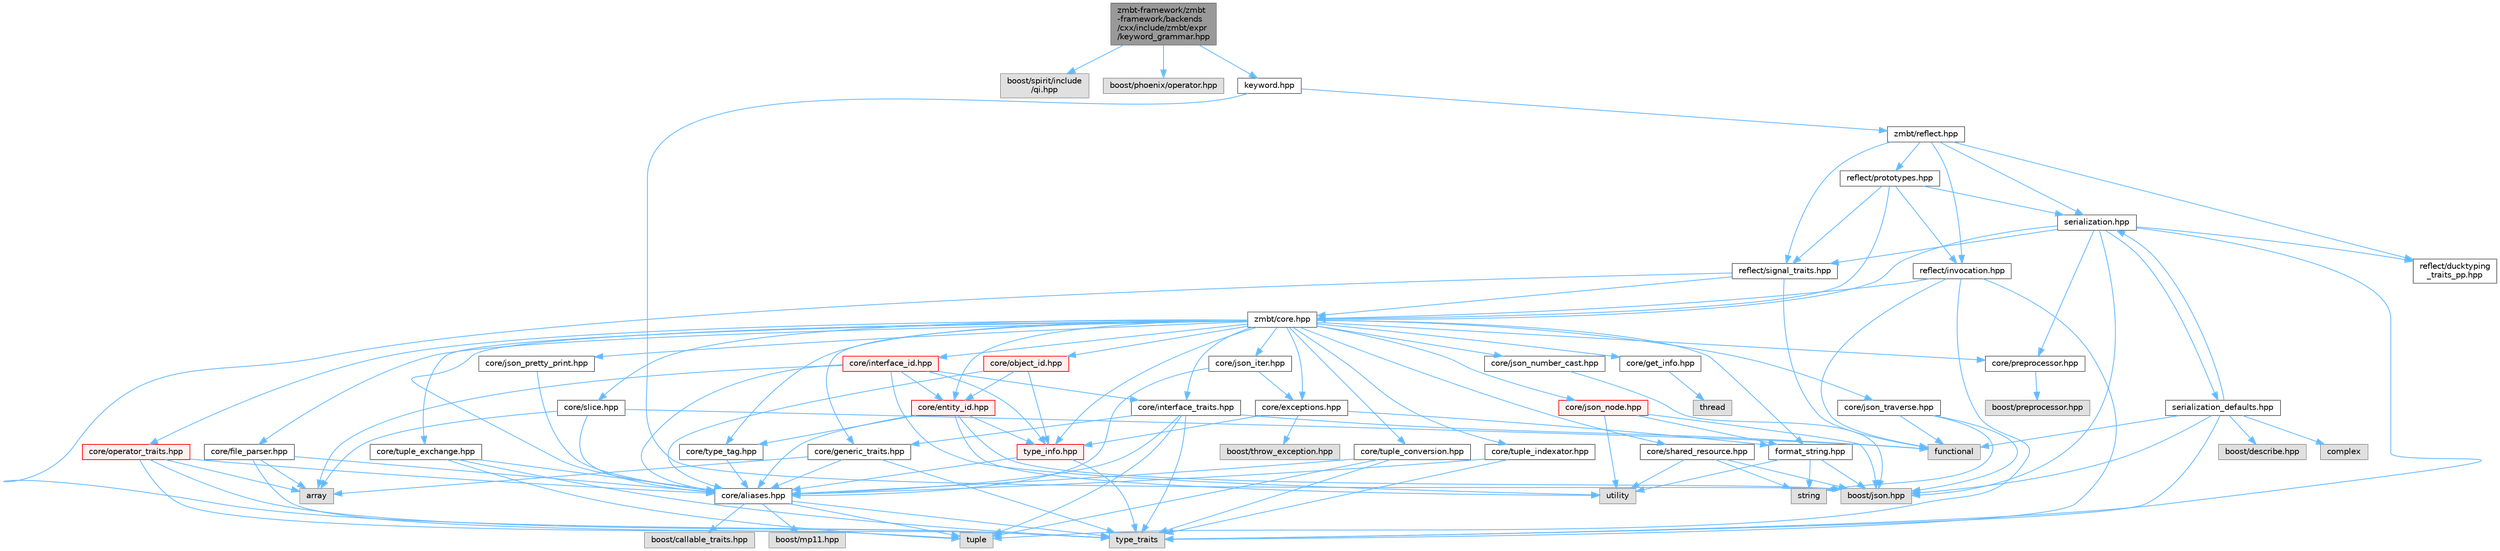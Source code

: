 digraph "zmbt-framework/zmbt-framework/backends/cxx/include/zmbt/expr/keyword_grammar.hpp"
{
 // LATEX_PDF_SIZE
  bgcolor="transparent";
  edge [fontname=Helvetica,fontsize=10,labelfontname=Helvetica,labelfontsize=10];
  node [fontname=Helvetica,fontsize=10,shape=box,height=0.2,width=0.4];
  Node1 [id="Node000001",label="zmbt-framework/zmbt\l-framework/backends\l/cxx/include/zmbt/expr\l/keyword_grammar.hpp",height=0.2,width=0.4,color="gray40", fillcolor="grey60", style="filled", fontcolor="black",tooltip=" "];
  Node1 -> Node2 [id="edge1_Node000001_Node000002",color="steelblue1",style="solid",tooltip=" "];
  Node2 [id="Node000002",label="boost/spirit/include\l/qi.hpp",height=0.2,width=0.4,color="grey60", fillcolor="#E0E0E0", style="filled",tooltip=" "];
  Node1 -> Node3 [id="edge2_Node000001_Node000003",color="steelblue1",style="solid",tooltip=" "];
  Node3 [id="Node000003",label="boost/phoenix/operator.hpp",height=0.2,width=0.4,color="grey60", fillcolor="#E0E0E0", style="filled",tooltip=" "];
  Node1 -> Node4 [id="edge3_Node000001_Node000004",color="steelblue1",style="solid",tooltip=" "];
  Node4 [id="Node000004",label="keyword.hpp",height=0.2,width=0.4,color="grey40", fillcolor="white", style="filled",URL="$keyword_8hpp.html",tooltip=" "];
  Node4 -> Node5 [id="edge4_Node000004_Node000005",color="steelblue1",style="solid",tooltip=" "];
  Node5 [id="Node000005",label="boost/json.hpp",height=0.2,width=0.4,color="grey60", fillcolor="#E0E0E0", style="filled",tooltip=" "];
  Node4 -> Node6 [id="edge5_Node000004_Node000006",color="steelblue1",style="solid",tooltip=" "];
  Node6 [id="Node000006",label="zmbt/reflect.hpp",height=0.2,width=0.4,color="grey40", fillcolor="white", style="filled",URL="$reflect_8hpp.html",tooltip=" "];
  Node6 -> Node7 [id="edge6_Node000006_Node000007",color="steelblue1",style="solid",tooltip=" "];
  Node7 [id="Node000007",label="reflect/ducktyping\l_traits_pp.hpp",height=0.2,width=0.4,color="grey40", fillcolor="white", style="filled",URL="$ducktyping__traits__pp_8hpp.html",tooltip=" "];
  Node6 -> Node8 [id="edge7_Node000006_Node000008",color="steelblue1",style="solid",tooltip=" "];
  Node8 [id="Node000008",label="reflect/signal_traits.hpp",height=0.2,width=0.4,color="grey40", fillcolor="white", style="filled",URL="$signal__traits_8hpp.html",tooltip=" "];
  Node8 -> Node9 [id="edge8_Node000008_Node000009",color="steelblue1",style="solid",tooltip=" "];
  Node9 [id="Node000009",label="functional",height=0.2,width=0.4,color="grey60", fillcolor="#E0E0E0", style="filled",tooltip=" "];
  Node8 -> Node10 [id="edge9_Node000008_Node000010",color="steelblue1",style="solid",tooltip=" "];
  Node10 [id="Node000010",label="type_traits",height=0.2,width=0.4,color="grey60", fillcolor="#E0E0E0", style="filled",tooltip=" "];
  Node8 -> Node11 [id="edge10_Node000008_Node000011",color="steelblue1",style="solid",tooltip=" "];
  Node11 [id="Node000011",label="zmbt/core.hpp",height=0.2,width=0.4,color="grey40", fillcolor="white", style="filled",URL="$core_8hpp.html",tooltip=" "];
  Node11 -> Node12 [id="edge11_Node000011_Node000012",color="steelblue1",style="solid",tooltip=" "];
  Node12 [id="Node000012",label="core/aliases.hpp",height=0.2,width=0.4,color="grey40", fillcolor="white", style="filled",URL="$aliases_8hpp.html",tooltip=" "];
  Node12 -> Node10 [id="edge12_Node000012_Node000010",color="steelblue1",style="solid",tooltip=" "];
  Node12 -> Node13 [id="edge13_Node000012_Node000013",color="steelblue1",style="solid",tooltip=" "];
  Node13 [id="Node000013",label="tuple",height=0.2,width=0.4,color="grey60", fillcolor="#E0E0E0", style="filled",tooltip=" "];
  Node12 -> Node14 [id="edge14_Node000012_Node000014",color="steelblue1",style="solid",tooltip=" "];
  Node14 [id="Node000014",label="boost/callable_traits.hpp",height=0.2,width=0.4,color="grey60", fillcolor="#E0E0E0", style="filled",tooltip=" "];
  Node12 -> Node15 [id="edge15_Node000012_Node000015",color="steelblue1",style="solid",tooltip=" "];
  Node15 [id="Node000015",label="boost/mp11.hpp",height=0.2,width=0.4,color="grey60", fillcolor="#E0E0E0", style="filled",tooltip=" "];
  Node11 -> Node16 [id="edge16_Node000011_Node000016",color="steelblue1",style="solid",tooltip=" "];
  Node16 [id="Node000016",label="core/exceptions.hpp",height=0.2,width=0.4,color="grey40", fillcolor="white", style="filled",URL="$core_2exceptions_8hpp.html",tooltip=" "];
  Node16 -> Node17 [id="edge17_Node000016_Node000017",color="steelblue1",style="solid",tooltip=" "];
  Node17 [id="Node000017",label="boost/throw_exception.hpp",height=0.2,width=0.4,color="grey60", fillcolor="#E0E0E0", style="filled",tooltip=" "];
  Node16 -> Node18 [id="edge18_Node000016_Node000018",color="steelblue1",style="solid",tooltip=" "];
  Node18 [id="Node000018",label="format_string.hpp",height=0.2,width=0.4,color="grey40", fillcolor="white", style="filled",URL="$format__string_8hpp.html",tooltip=" "];
  Node18 -> Node5 [id="edge19_Node000018_Node000005",color="steelblue1",style="solid",tooltip=" "];
  Node18 -> Node19 [id="edge20_Node000018_Node000019",color="steelblue1",style="solid",tooltip=" "];
  Node19 [id="Node000019",label="string",height=0.2,width=0.4,color="grey60", fillcolor="#E0E0E0", style="filled",tooltip=" "];
  Node18 -> Node20 [id="edge21_Node000018_Node000020",color="steelblue1",style="solid",tooltip=" "];
  Node20 [id="Node000020",label="utility",height=0.2,width=0.4,color="grey60", fillcolor="#E0E0E0", style="filled",tooltip=" "];
  Node16 -> Node21 [id="edge22_Node000016_Node000021",color="steelblue1",style="solid",tooltip=" "];
  Node21 [id="Node000021",label="type_info.hpp",height=0.2,width=0.4,color="red", fillcolor="#FFF0F0", style="filled",URL="$type__info_8hpp.html",tooltip=" "];
  Node21 -> Node10 [id="edge23_Node000021_Node000010",color="steelblue1",style="solid",tooltip=" "];
  Node21 -> Node12 [id="edge24_Node000021_Node000012",color="steelblue1",style="solid",tooltip=" "];
  Node11 -> Node23 [id="edge25_Node000011_Node000023",color="steelblue1",style="solid",tooltip=" "];
  Node23 [id="Node000023",label="core/file_parser.hpp",height=0.2,width=0.4,color="grey40", fillcolor="white", style="filled",URL="$file__parser_8hpp.html",tooltip=" "];
  Node23 -> Node24 [id="edge26_Node000023_Node000024",color="steelblue1",style="solid",tooltip=" "];
  Node24 [id="Node000024",label="array",height=0.2,width=0.4,color="grey60", fillcolor="#E0E0E0", style="filled",tooltip=" "];
  Node23 -> Node10 [id="edge27_Node000023_Node000010",color="steelblue1",style="solid",tooltip=" "];
  Node23 -> Node12 [id="edge28_Node000023_Node000012",color="steelblue1",style="solid",tooltip=" "];
  Node11 -> Node18 [id="edge29_Node000011_Node000018",color="steelblue1",style="solid",tooltip=" "];
  Node11 -> Node25 [id="edge30_Node000011_Node000025",color="steelblue1",style="solid",tooltip=" "];
  Node25 [id="Node000025",label="core/generic_traits.hpp",height=0.2,width=0.4,color="grey40", fillcolor="white", style="filled",URL="$generic__traits_8hpp.html",tooltip=" "];
  Node25 -> Node10 [id="edge31_Node000025_Node000010",color="steelblue1",style="solid",tooltip=" "];
  Node25 -> Node24 [id="edge32_Node000025_Node000024",color="steelblue1",style="solid",tooltip=" "];
  Node25 -> Node12 [id="edge33_Node000025_Node000012",color="steelblue1",style="solid",tooltip=" "];
  Node11 -> Node26 [id="edge34_Node000011_Node000026",color="steelblue1",style="solid",tooltip=" "];
  Node26 [id="Node000026",label="core/get_info.hpp",height=0.2,width=0.4,color="grey40", fillcolor="white", style="filled",URL="$get__info_8hpp.html",tooltip=" "];
  Node26 -> Node27 [id="edge35_Node000026_Node000027",color="steelblue1",style="solid",tooltip=" "];
  Node27 [id="Node000027",label="thread",height=0.2,width=0.4,color="grey60", fillcolor="#E0E0E0", style="filled",tooltip=" "];
  Node11 -> Node28 [id="edge36_Node000011_Node000028",color="steelblue1",style="solid",tooltip=" "];
  Node28 [id="Node000028",label="core/interface_traits.hpp",height=0.2,width=0.4,color="grey40", fillcolor="white", style="filled",URL="$interface__traits_8hpp.html",tooltip=" "];
  Node28 -> Node9 [id="edge37_Node000028_Node000009",color="steelblue1",style="solid",tooltip=" "];
  Node28 -> Node13 [id="edge38_Node000028_Node000013",color="steelblue1",style="solid",tooltip=" "];
  Node28 -> Node10 [id="edge39_Node000028_Node000010",color="steelblue1",style="solid",tooltip=" "];
  Node28 -> Node12 [id="edge40_Node000028_Node000012",color="steelblue1",style="solid",tooltip=" "];
  Node28 -> Node25 [id="edge41_Node000028_Node000025",color="steelblue1",style="solid",tooltip=" "];
  Node11 -> Node29 [id="edge42_Node000011_Node000029",color="steelblue1",style="solid",tooltip=" "];
  Node29 [id="Node000029",label="core/json_iter.hpp",height=0.2,width=0.4,color="grey40", fillcolor="white", style="filled",URL="$json__iter_8hpp.html",tooltip=" "];
  Node29 -> Node12 [id="edge43_Node000029_Node000012",color="steelblue1",style="solid",tooltip=" "];
  Node29 -> Node16 [id="edge44_Node000029_Node000016",color="steelblue1",style="solid",tooltip=" "];
  Node11 -> Node30 [id="edge45_Node000011_Node000030",color="steelblue1",style="solid",tooltip=" "];
  Node30 [id="Node000030",label="core/json_node.hpp",height=0.2,width=0.4,color="red", fillcolor="#FFF0F0", style="filled",URL="$json__node_8hpp.html",tooltip=" "];
  Node30 -> Node5 [id="edge46_Node000030_Node000005",color="steelblue1",style="solid",tooltip=" "];
  Node30 -> Node20 [id="edge47_Node000030_Node000020",color="steelblue1",style="solid",tooltip=" "];
  Node30 -> Node18 [id="edge48_Node000030_Node000018",color="steelblue1",style="solid",tooltip=" "];
  Node11 -> Node34 [id="edge49_Node000011_Node000034",color="steelblue1",style="solid",tooltip=" "];
  Node34 [id="Node000034",label="core/json_number_cast.hpp",height=0.2,width=0.4,color="grey40", fillcolor="white", style="filled",URL="$json__number__cast_8hpp.html",tooltip=" "];
  Node34 -> Node5 [id="edge50_Node000034_Node000005",color="steelblue1",style="solid",tooltip=" "];
  Node11 -> Node35 [id="edge51_Node000011_Node000035",color="steelblue1",style="solid",tooltip=" "];
  Node35 [id="Node000035",label="core/json_traverse.hpp",height=0.2,width=0.4,color="grey40", fillcolor="white", style="filled",URL="$json__traverse_8hpp.html",tooltip=" "];
  Node35 -> Node9 [id="edge52_Node000035_Node000009",color="steelblue1",style="solid",tooltip=" "];
  Node35 -> Node19 [id="edge53_Node000035_Node000019",color="steelblue1",style="solid",tooltip=" "];
  Node35 -> Node5 [id="edge54_Node000035_Node000005",color="steelblue1",style="solid",tooltip=" "];
  Node11 -> Node36 [id="edge55_Node000011_Node000036",color="steelblue1",style="solid",tooltip=" "];
  Node36 [id="Node000036",label="core/json_pretty_print.hpp",height=0.2,width=0.4,color="grey40", fillcolor="white", style="filled",URL="$json__pretty__print_8hpp.html",tooltip=" "];
  Node36 -> Node12 [id="edge56_Node000036_Node000012",color="steelblue1",style="solid",tooltip=" "];
  Node11 -> Node37 [id="edge57_Node000011_Node000037",color="steelblue1",style="solid",tooltip=" "];
  Node37 [id="Node000037",label="core/slice.hpp",height=0.2,width=0.4,color="grey40", fillcolor="white", style="filled",URL="$slice_8hpp.html",tooltip=" "];
  Node37 -> Node24 [id="edge58_Node000037_Node000024",color="steelblue1",style="solid",tooltip=" "];
  Node37 -> Node9 [id="edge59_Node000037_Node000009",color="steelblue1",style="solid",tooltip=" "];
  Node37 -> Node12 [id="edge60_Node000037_Node000012",color="steelblue1",style="solid",tooltip=" "];
  Node11 -> Node38 [id="edge61_Node000011_Node000038",color="steelblue1",style="solid",tooltip=" "];
  Node38 [id="Node000038",label="core/preprocessor.hpp",height=0.2,width=0.4,color="grey40", fillcolor="white", style="filled",URL="$preprocessor_8hpp.html",tooltip="type traits to check serialization compatibility"];
  Node38 -> Node39 [id="edge62_Node000038_Node000039",color="steelblue1",style="solid",tooltip=" "];
  Node39 [id="Node000039",label="boost/preprocessor.hpp",height=0.2,width=0.4,color="grey60", fillcolor="#E0E0E0", style="filled",tooltip=" "];
  Node11 -> Node40 [id="edge63_Node000011_Node000040",color="steelblue1",style="solid",tooltip=" "];
  Node40 [id="Node000040",label="core/operator_traits.hpp",height=0.2,width=0.4,color="red", fillcolor="#FFF0F0", style="filled",URL="$operator__traits_8hpp.html",tooltip=" "];
  Node40 -> Node24 [id="edge64_Node000040_Node000024",color="steelblue1",style="solid",tooltip=" "];
  Node40 -> Node10 [id="edge65_Node000040_Node000010",color="steelblue1",style="solid",tooltip=" "];
  Node40 -> Node13 [id="edge66_Node000040_Node000013",color="steelblue1",style="solid",tooltip=" "];
  Node40 -> Node12 [id="edge67_Node000040_Node000012",color="steelblue1",style="solid",tooltip=" "];
  Node11 -> Node47 [id="edge68_Node000011_Node000047",color="steelblue1",style="solid",tooltip=" "];
  Node47 [id="Node000047",label="core/shared_resource.hpp",height=0.2,width=0.4,color="grey40", fillcolor="white", style="filled",URL="$shared__resource_8hpp.html",tooltip=" "];
  Node47 -> Node5 [id="edge69_Node000047_Node000005",color="steelblue1",style="solid",tooltip=" "];
  Node47 -> Node19 [id="edge70_Node000047_Node000019",color="steelblue1",style="solid",tooltip=" "];
  Node47 -> Node20 [id="edge71_Node000047_Node000020",color="steelblue1",style="solid",tooltip=" "];
  Node11 -> Node48 [id="edge72_Node000011_Node000048",color="steelblue1",style="solid",tooltip=" "];
  Node48 [id="Node000048",label="core/tuple_conversion.hpp",height=0.2,width=0.4,color="grey40", fillcolor="white", style="filled",URL="$tuple__conversion_8hpp.html",tooltip=" "];
  Node48 -> Node13 [id="edge73_Node000048_Node000013",color="steelblue1",style="solid",tooltip=" "];
  Node48 -> Node10 [id="edge74_Node000048_Node000010",color="steelblue1",style="solid",tooltip=" "];
  Node48 -> Node12 [id="edge75_Node000048_Node000012",color="steelblue1",style="solid",tooltip=" "];
  Node11 -> Node49 [id="edge76_Node000011_Node000049",color="steelblue1",style="solid",tooltip=" "];
  Node49 [id="Node000049",label="core/tuple_exchange.hpp",height=0.2,width=0.4,color="grey40", fillcolor="white", style="filled",URL="$tuple__exchange_8hpp.html",tooltip=" "];
  Node49 -> Node13 [id="edge77_Node000049_Node000013",color="steelblue1",style="solid",tooltip=" "];
  Node49 -> Node10 [id="edge78_Node000049_Node000010",color="steelblue1",style="solid",tooltip=" "];
  Node49 -> Node12 [id="edge79_Node000049_Node000012",color="steelblue1",style="solid",tooltip=" "];
  Node11 -> Node50 [id="edge80_Node000011_Node000050",color="steelblue1",style="solid",tooltip=" "];
  Node50 [id="Node000050",label="core/tuple_indexator.hpp",height=0.2,width=0.4,color="grey40", fillcolor="white", style="filled",URL="$tuple__indexator_8hpp.html",tooltip=" "];
  Node50 -> Node10 [id="edge81_Node000050_Node000010",color="steelblue1",style="solid",tooltip=" "];
  Node50 -> Node12 [id="edge82_Node000050_Node000012",color="steelblue1",style="solid",tooltip=" "];
  Node11 -> Node21 [id="edge83_Node000011_Node000021",color="steelblue1",style="solid",tooltip=" "];
  Node11 -> Node51 [id="edge84_Node000011_Node000051",color="steelblue1",style="solid",tooltip=" "];
  Node51 [id="Node000051",label="core/type_tag.hpp",height=0.2,width=0.4,color="grey40", fillcolor="white", style="filled",URL="$type__tag_8hpp.html",tooltip=" "];
  Node51 -> Node12 [id="edge85_Node000051_Node000012",color="steelblue1",style="solid",tooltip=" "];
  Node11 -> Node52 [id="edge86_Node000011_Node000052",color="steelblue1",style="solid",tooltip=" "];
  Node52 [id="Node000052",label="core/entity_id.hpp",height=0.2,width=0.4,color="red", fillcolor="#FFF0F0", style="filled",URL="$entity__id_8hpp.html",tooltip=" "];
  Node52 -> Node20 [id="edge87_Node000052_Node000020",color="steelblue1",style="solid",tooltip=" "];
  Node52 -> Node5 [id="edge88_Node000052_Node000005",color="steelblue1",style="solid",tooltip=" "];
  Node52 -> Node12 [id="edge89_Node000052_Node000012",color="steelblue1",style="solid",tooltip=" "];
  Node52 -> Node51 [id="edge90_Node000052_Node000051",color="steelblue1",style="solid",tooltip=" "];
  Node52 -> Node21 [id="edge91_Node000052_Node000021",color="steelblue1",style="solid",tooltip=" "];
  Node11 -> Node55 [id="edge92_Node000011_Node000055",color="steelblue1",style="solid",tooltip=" "];
  Node55 [id="Node000055",label="core/interface_id.hpp",height=0.2,width=0.4,color="red", fillcolor="#FFF0F0", style="filled",URL="$interface__id_8hpp.html",tooltip=" "];
  Node55 -> Node24 [id="edge93_Node000055_Node000024",color="steelblue1",style="solid",tooltip=" "];
  Node55 -> Node20 [id="edge94_Node000055_Node000020",color="steelblue1",style="solid",tooltip=" "];
  Node55 -> Node12 [id="edge95_Node000055_Node000012",color="steelblue1",style="solid",tooltip=" "];
  Node55 -> Node52 [id="edge96_Node000055_Node000052",color="steelblue1",style="solid",tooltip=" "];
  Node55 -> Node28 [id="edge97_Node000055_Node000028",color="steelblue1",style="solid",tooltip=" "];
  Node55 -> Node21 [id="edge98_Node000055_Node000021",color="steelblue1",style="solid",tooltip=" "];
  Node11 -> Node59 [id="edge99_Node000011_Node000059",color="steelblue1",style="solid",tooltip=" "];
  Node59 [id="Node000059",label="core/object_id.hpp",height=0.2,width=0.4,color="red", fillcolor="#FFF0F0", style="filled",URL="$object__id_8hpp.html",tooltip=" "];
  Node59 -> Node12 [id="edge100_Node000059_Node000012",color="steelblue1",style="solid",tooltip=" "];
  Node59 -> Node52 [id="edge101_Node000059_Node000052",color="steelblue1",style="solid",tooltip=" "];
  Node59 -> Node21 [id="edge102_Node000059_Node000021",color="steelblue1",style="solid",tooltip=" "];
  Node6 -> Node60 [id="edge103_Node000006_Node000060",color="steelblue1",style="solid",tooltip=" "];
  Node60 [id="Node000060",label="reflect/invocation.hpp",height=0.2,width=0.4,color="grey40", fillcolor="white", style="filled",URL="$invocation_8hpp.html",tooltip=" "];
  Node60 -> Node9 [id="edge104_Node000060_Node000009",color="steelblue1",style="solid",tooltip=" "];
  Node60 -> Node13 [id="edge105_Node000060_Node000013",color="steelblue1",style="solid",tooltip=" "];
  Node60 -> Node10 [id="edge106_Node000060_Node000010",color="steelblue1",style="solid",tooltip=" "];
  Node60 -> Node11 [id="edge107_Node000060_Node000011",color="steelblue1",style="solid",tooltip=" "];
  Node6 -> Node61 [id="edge108_Node000006_Node000061",color="steelblue1",style="solid",tooltip=" "];
  Node61 [id="Node000061",label="reflect/prototypes.hpp",height=0.2,width=0.4,color="grey40", fillcolor="white", style="filled",URL="$prototypes_8hpp.html",tooltip=" "];
  Node61 -> Node11 [id="edge109_Node000061_Node000011",color="steelblue1",style="solid",tooltip=" "];
  Node61 -> Node8 [id="edge110_Node000061_Node000008",color="steelblue1",style="solid",tooltip=" "];
  Node61 -> Node62 [id="edge111_Node000061_Node000062",color="steelblue1",style="solid",tooltip=" "];
  Node62 [id="Node000062",label="serialization.hpp",height=0.2,width=0.4,color="grey40", fillcolor="white", style="filled",URL="$serialization_8hpp.html",tooltip=" "];
  Node62 -> Node10 [id="edge112_Node000062_Node000010",color="steelblue1",style="solid",tooltip=" "];
  Node62 -> Node5 [id="edge113_Node000062_Node000005",color="steelblue1",style="solid",tooltip=" "];
  Node62 -> Node38 [id="edge114_Node000062_Node000038",color="steelblue1",style="solid",tooltip=" "];
  Node62 -> Node11 [id="edge115_Node000062_Node000011",color="steelblue1",style="solid",tooltip=" "];
  Node62 -> Node7 [id="edge116_Node000062_Node000007",color="steelblue1",style="solid",tooltip=" "];
  Node62 -> Node8 [id="edge117_Node000062_Node000008",color="steelblue1",style="solid",tooltip=" "];
  Node62 -> Node63 [id="edge118_Node000062_Node000063",color="steelblue1",style="solid",tooltip=" "];
  Node63 [id="Node000063",label="serialization_defaults.hpp",height=0.2,width=0.4,color="grey40", fillcolor="white", style="filled",URL="$serialization__defaults_8hpp.html",tooltip=" "];
  Node63 -> Node9 [id="edge119_Node000063_Node000009",color="steelblue1",style="solid",tooltip=" "];
  Node63 -> Node10 [id="edge120_Node000063_Node000010",color="steelblue1",style="solid",tooltip=" "];
  Node63 -> Node64 [id="edge121_Node000063_Node000064",color="steelblue1",style="solid",tooltip=" "];
  Node64 [id="Node000064",label="boost/describe.hpp",height=0.2,width=0.4,color="grey60", fillcolor="#E0E0E0", style="filled",tooltip=" "];
  Node63 -> Node5 [id="edge122_Node000063_Node000005",color="steelblue1",style="solid",tooltip=" "];
  Node63 -> Node62 [id="edge123_Node000063_Node000062",color="steelblue1",style="solid",tooltip=" "];
  Node63 -> Node65 [id="edge124_Node000063_Node000065",color="steelblue1",style="solid",tooltip=" "];
  Node65 [id="Node000065",label="complex",height=0.2,width=0.4,color="grey60", fillcolor="#E0E0E0", style="filled",tooltip=" "];
  Node61 -> Node60 [id="edge125_Node000061_Node000060",color="steelblue1",style="solid",tooltip=" "];
  Node6 -> Node62 [id="edge126_Node000006_Node000062",color="steelblue1",style="solid",tooltip=" "];
}
